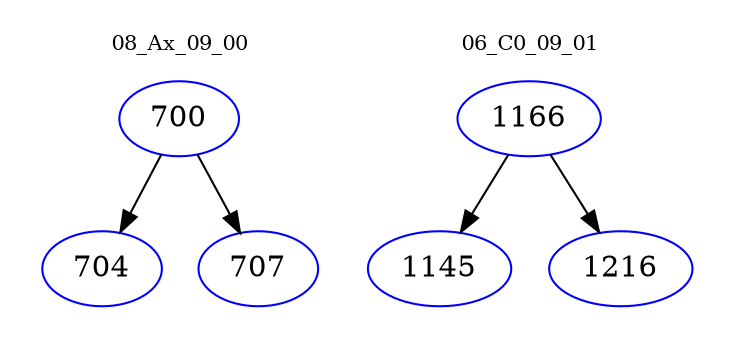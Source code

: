 digraph{
subgraph cluster_0 {
color = white
label = "08_Ax_09_00";
fontsize=10;
T0_700 [label="700", color="blue"]
T0_700 -> T0_704 [color="black"]
T0_704 [label="704", color="blue"]
T0_700 -> T0_707 [color="black"]
T0_707 [label="707", color="blue"]
}
subgraph cluster_1 {
color = white
label = "06_C0_09_01";
fontsize=10;
T1_1166 [label="1166", color="blue"]
T1_1166 -> T1_1145 [color="black"]
T1_1145 [label="1145", color="blue"]
T1_1166 -> T1_1216 [color="black"]
T1_1216 [label="1216", color="blue"]
}
}
